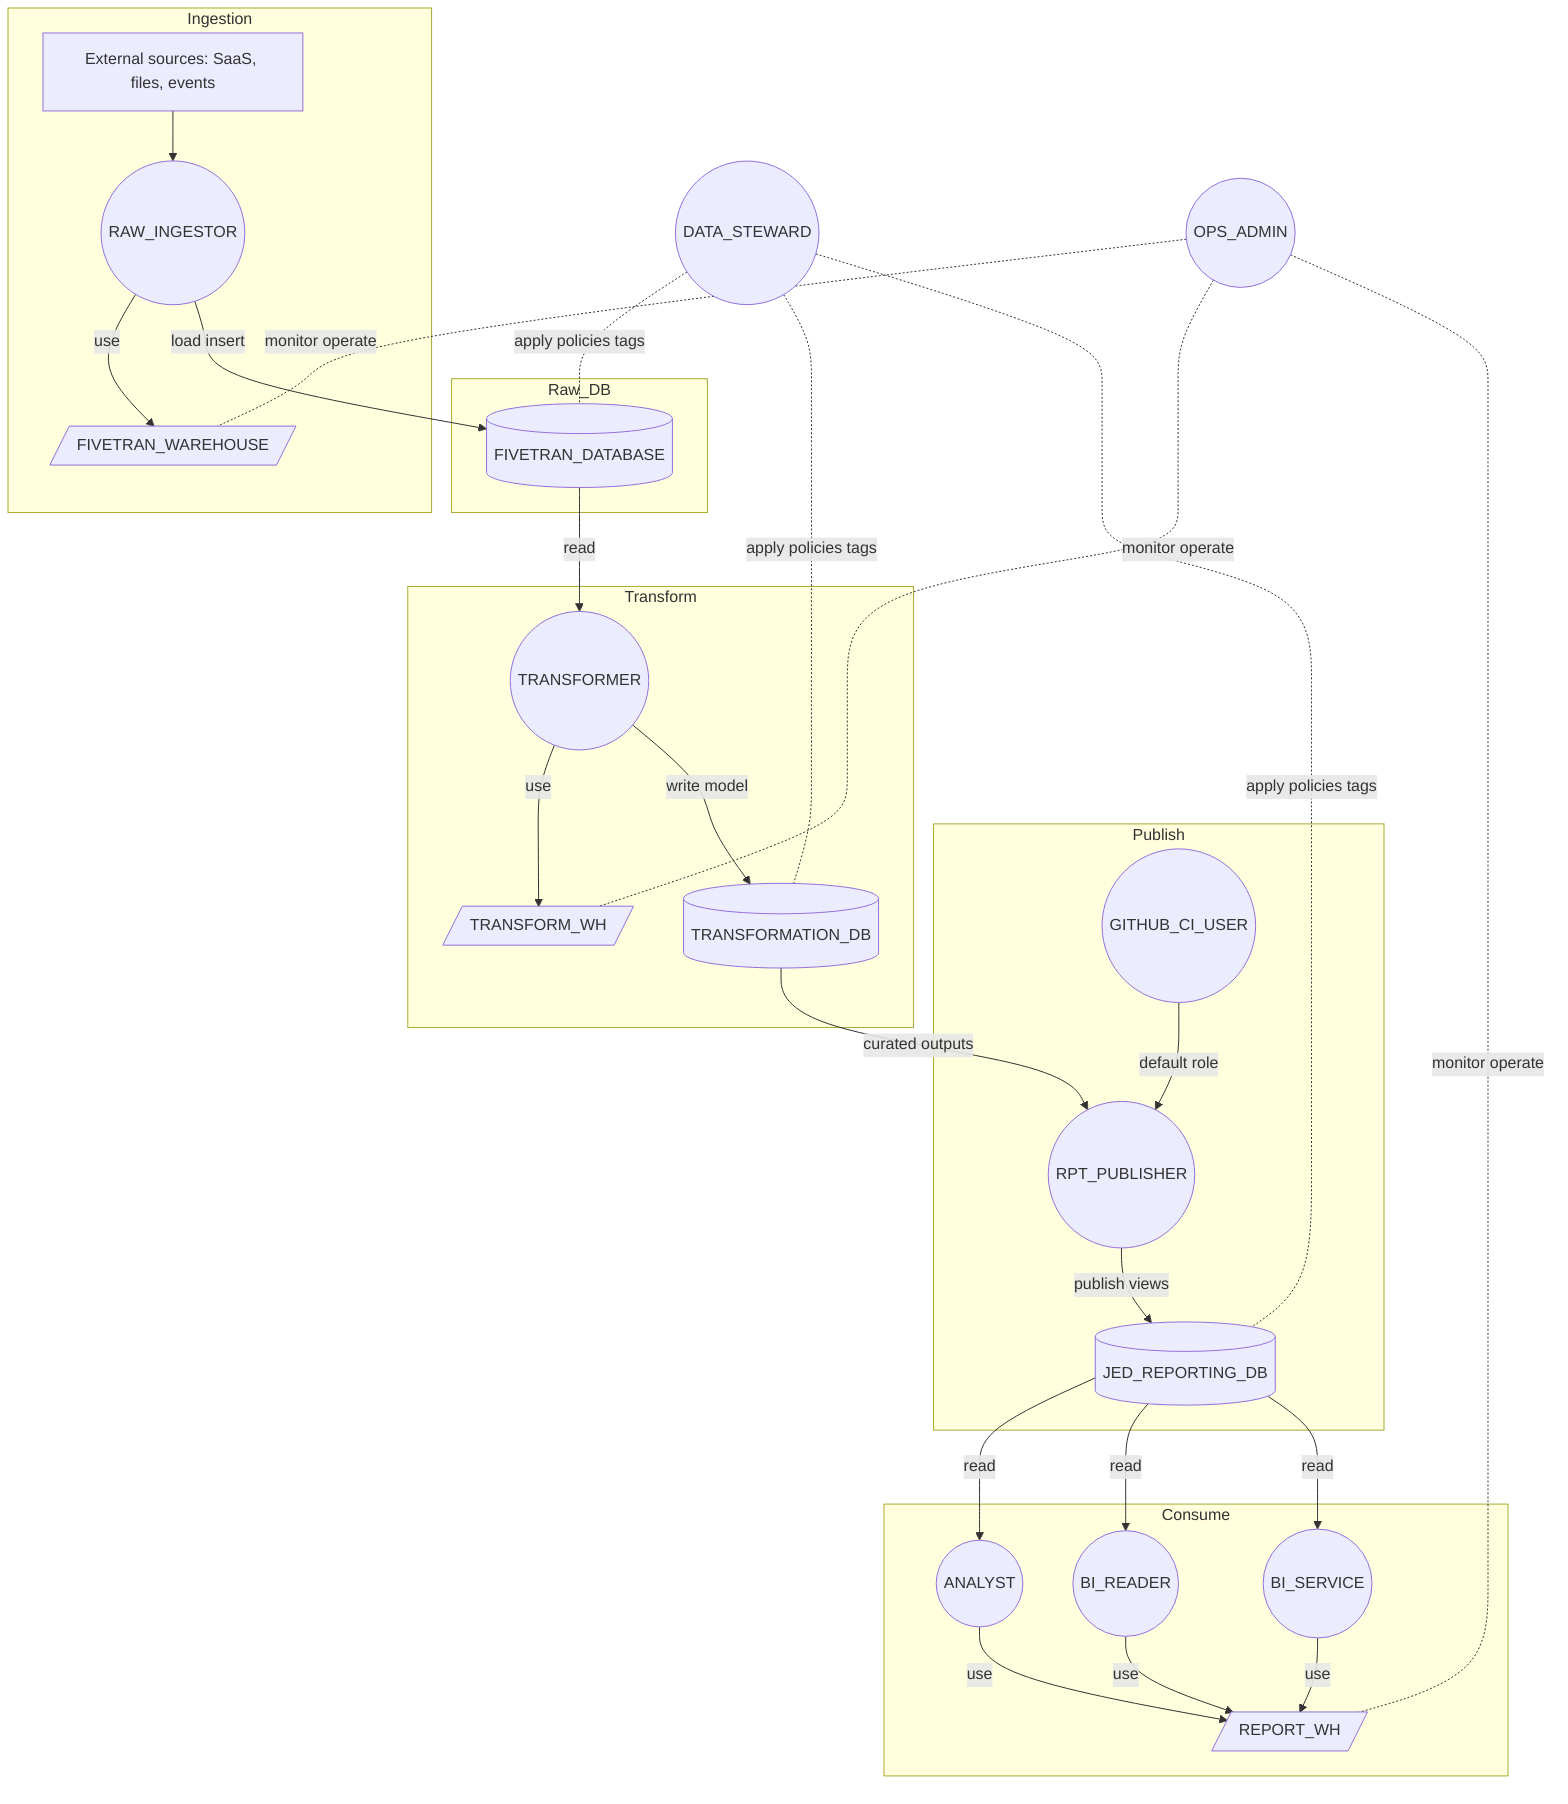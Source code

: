 flowchart TD

%% Ingestion
subgraph Ingestion
  Sources[External sources: SaaS, files, events]
  RAW_INGESTOR((RAW_INGESTOR))
  FIVETRAN_WAREHOUSE[/FIVETRAN_WAREHOUSE/]
end

%% Raw layer
subgraph Raw_DB
  FIVETRAN_DATABASE[(FIVETRAN_DATABASE)]
end

%% Transform layer
subgraph Transform
  TRANSFORMER((TRANSFORMER))
  TRANSFORM_WH[/TRANSFORM_WH/]
  TRANSFORMATION_DB[(TRANSFORMATION_DB)]
end

%% Publish layer
subgraph Publish
  RPT_PUBLISHER((RPT_PUBLISHER))
  GITHUB_CI_USER((GITHUB_CI_USER))
  JED_REPORTING_DB[(JED_REPORTING_DB)]
end

%% Consume layer
subgraph Consume
  ANALYST((ANALYST))
  BI_READER((BI_READER))
  BI_SERVICE((BI_SERVICE))
  REPORT_WH[/REPORT_WH/]
end

%% Governance and Ops (apply across layers)
DATA_STEWARD((DATA_STEWARD))
OPS_ADMIN((OPS_ADMIN))

%% Flows
Sources --> RAW_INGESTOR
RAW_INGESTOR -->|use| FIVETRAN_WAREHOUSE
RAW_INGESTOR -->|load insert| FIVETRAN_DATABASE

FIVETRAN_DATABASE -->|read| TRANSFORMER
TRANSFORMER -->|use| TRANSFORM_WH
TRANSFORMER -->|write model| TRANSFORMATION_DB

GITHUB_CI_USER -->|default role| RPT_PUBLISHER
TRANSFORMATION_DB -->|curated outputs| RPT_PUBLISHER
RPT_PUBLISHER -->|publish views| JED_REPORTING_DB

ANALYST -->|use| REPORT_WH
BI_READER -->|use| REPORT_WH
BI_SERVICE -->|use| REPORT_WH
JED_REPORTING_DB -->|read| ANALYST
JED_REPORTING_DB -->|read| BI_READER
JED_REPORTING_DB -->|read| BI_SERVICE

DATA_STEWARD -. apply policies tags .- FIVETRAN_DATABASE
DATA_STEWARD -. apply policies tags .- TRANSFORMATION_DB
DATA_STEWARD -. apply policies tags .- JED_REPORTING_DB

OPS_ADMIN -. monitor operate .- FIVETRAN_WAREHOUSE
OPS_ADMIN -. monitor operate .- TRANSFORM_WH
OPS_ADMIN -. monitor operate .- REPORT_WH